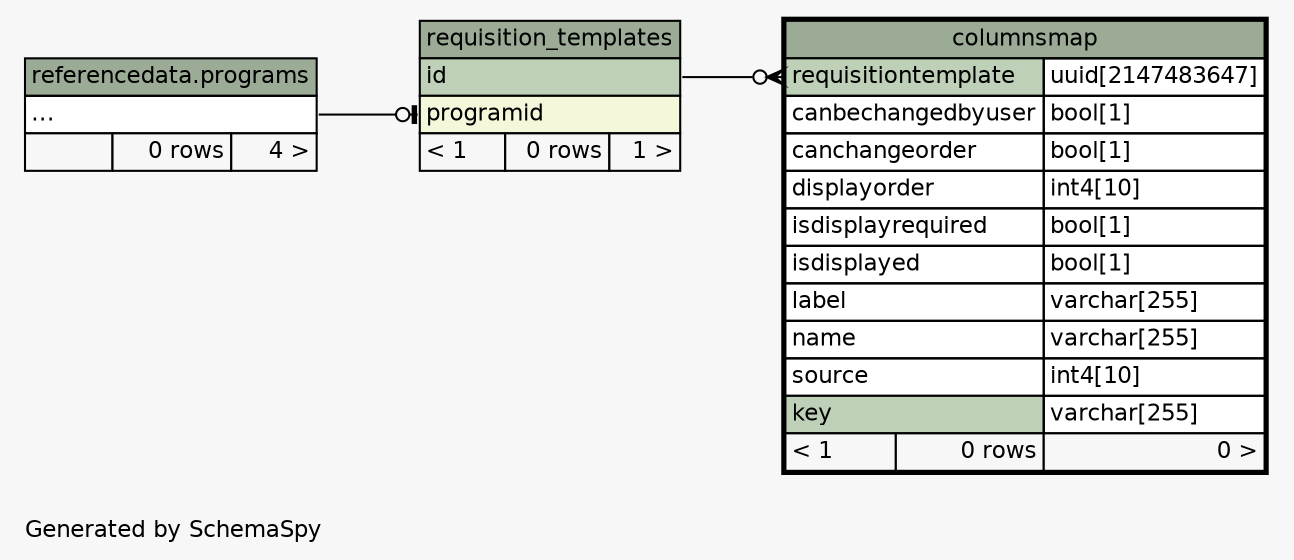 // dot 2.38.0 on Linux 4.1.17-22.30.amzn1.x86_64
// SchemaSpy rev 590
digraph "twoDegreesRelationshipsDiagram" {
  graph [
    rankdir="RL"
    bgcolor="#f7f7f7"
    label="\nGenerated by SchemaSpy"
    labeljust="l"
    nodesep="0.18"
    ranksep="0.46"
    fontname="Helvetica"
    fontsize="11"
  ];
  node [
    fontname="Helvetica"
    fontsize="11"
    shape="plaintext"
  ];
  edge [
    arrowsize="0.8"
  ];
  "columnsmap":"requisitiontemplate":w -> "requisition_templates":"id":e [arrowhead=none dir=back arrowtail=crowodot];
  "requisition_templates":"programid":w -> "referencedata.programs":"elipses":e [arrowhead=none dir=back arrowtail=teeodot];
  "columnsmap" [
    label=<
    <TABLE BORDER="2" CELLBORDER="1" CELLSPACING="0" BGCOLOR="#ffffff">
      <TR><TD COLSPAN="3" BGCOLOR="#9bab96" ALIGN="CENTER">columnsmap</TD></TR>
      <TR><TD PORT="requisitiontemplate" COLSPAN="2" BGCOLOR="#bed1b8" ALIGN="LEFT">requisitiontemplate</TD><TD PORT="requisitiontemplate.type" ALIGN="LEFT">uuid[2147483647]</TD></TR>
      <TR><TD PORT="canbechangedbyuser" COLSPAN="2" ALIGN="LEFT">canbechangedbyuser</TD><TD PORT="canbechangedbyuser.type" ALIGN="LEFT">bool[1]</TD></TR>
      <TR><TD PORT="canchangeorder" COLSPAN="2" ALIGN="LEFT">canchangeorder</TD><TD PORT="canchangeorder.type" ALIGN="LEFT">bool[1]</TD></TR>
      <TR><TD PORT="displayorder" COLSPAN="2" ALIGN="LEFT">displayorder</TD><TD PORT="displayorder.type" ALIGN="LEFT">int4[10]</TD></TR>
      <TR><TD PORT="isdisplayrequired" COLSPAN="2" ALIGN="LEFT">isdisplayrequired</TD><TD PORT="isdisplayrequired.type" ALIGN="LEFT">bool[1]</TD></TR>
      <TR><TD PORT="isdisplayed" COLSPAN="2" ALIGN="LEFT">isdisplayed</TD><TD PORT="isdisplayed.type" ALIGN="LEFT">bool[1]</TD></TR>
      <TR><TD PORT="label" COLSPAN="2" ALIGN="LEFT">label</TD><TD PORT="label.type" ALIGN="LEFT">varchar[255]</TD></TR>
      <TR><TD PORT="name" COLSPAN="2" ALIGN="LEFT">name</TD><TD PORT="name.type" ALIGN="LEFT">varchar[255]</TD></TR>
      <TR><TD PORT="source" COLSPAN="2" ALIGN="LEFT">source</TD><TD PORT="source.type" ALIGN="LEFT">int4[10]</TD></TR>
      <TR><TD PORT="key" COLSPAN="2" BGCOLOR="#bed1b8" ALIGN="LEFT">key</TD><TD PORT="key.type" ALIGN="LEFT">varchar[255]</TD></TR>
      <TR><TD ALIGN="LEFT" BGCOLOR="#f7f7f7">&lt; 1</TD><TD ALIGN="RIGHT" BGCOLOR="#f7f7f7">0 rows</TD><TD ALIGN="RIGHT" BGCOLOR="#f7f7f7">0 &gt;</TD></TR>
    </TABLE>>
    URL="columnsmap.html"
    tooltip="columnsmap"
  ];
  "referencedata.programs" [
    label=<
    <TABLE BORDER="0" CELLBORDER="1" CELLSPACING="0" BGCOLOR="#ffffff">
      <TR><TD COLSPAN="3" BGCOLOR="#9bab96" ALIGN="CENTER">referencedata.programs</TD></TR>
      <TR><TD PORT="elipses" COLSPAN="3" ALIGN="LEFT">...</TD></TR>
      <TR><TD ALIGN="LEFT" BGCOLOR="#f7f7f7">  </TD><TD ALIGN="RIGHT" BGCOLOR="#f7f7f7">0 rows</TD><TD ALIGN="RIGHT" BGCOLOR="#f7f7f7">4 &gt;</TD></TR>
    </TABLE>>
    URL="../../referencedata/tables/programs.html"
    tooltip="referencedata.programs"
  ];
  "requisition_templates" [
    label=<
    <TABLE BORDER="0" CELLBORDER="1" CELLSPACING="0" BGCOLOR="#ffffff">
      <TR><TD COLSPAN="3" BGCOLOR="#9bab96" ALIGN="CENTER">requisition_templates</TD></TR>
      <TR><TD PORT="id" COLSPAN="3" BGCOLOR="#bed1b8" ALIGN="LEFT">id</TD></TR>
      <TR><TD PORT="programid" COLSPAN="3" BGCOLOR="#f4f7da" ALIGN="LEFT">programid</TD></TR>
      <TR><TD ALIGN="LEFT" BGCOLOR="#f7f7f7">&lt; 1</TD><TD ALIGN="RIGHT" BGCOLOR="#f7f7f7">0 rows</TD><TD ALIGN="RIGHT" BGCOLOR="#f7f7f7">1 &gt;</TD></TR>
    </TABLE>>
    URL="requisition_templates.html"
    tooltip="requisition_templates"
  ];
}
